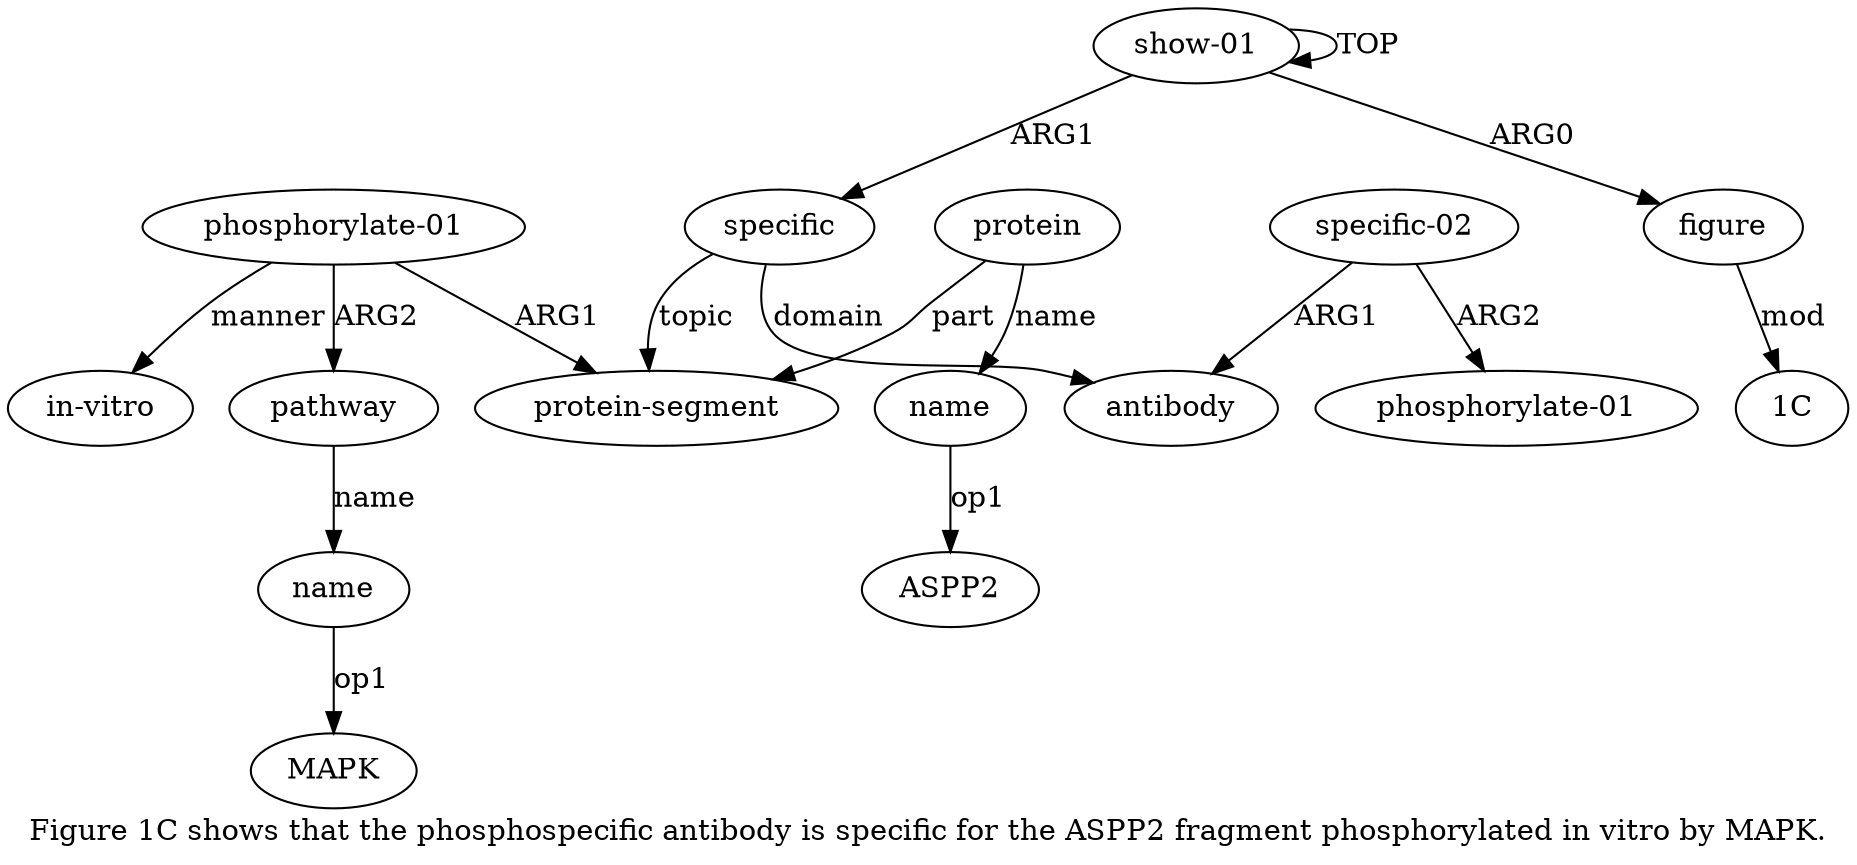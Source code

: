 digraph  {
	graph [label="Figure 1C shows that the phosphospecific antibody is specific for the ASPP2 fragment phosphorylated in vitro by MAPK."];
	node [label="\N"];
	a11	 [color=black,
		gold_ind=11,
		gold_label=name,
		label=name,
		test_ind=11,
		test_label=name];
	"a11 MAPK"	 [color=black,
		gold_ind=-1,
		gold_label=MAPK,
		label=MAPK,
		test_ind=-1,
		test_label=MAPK];
	a11 -> "a11 MAPK" [key=0,
	color=black,
	gold_label=op1,
	label=op1,
	test_label=op1];
a10 [color=black,
	gold_ind=10,
	gold_label=pathway,
	label=pathway,
	test_ind=10,
	test_label=pathway];
a10 -> a11 [key=0,
color=black,
gold_label=name,
label=name,
test_label=name];
a12 [color=black,
gold_ind=12,
gold_label="in-vitro",
label="in-vitro",
test_ind=12,
test_label="in-vitro"];
a1 [color=black,
gold_ind=1,
gold_label=figure,
label=figure,
test_ind=1,
test_label=figure];
"a1 1C" [color=black,
gold_ind=-1,
gold_label="1C",
label="1C",
test_ind=-1,
test_label="1C"];
a1 -> "a1 1C" [key=0,
color=black,
gold_label=mod,
label=mod,
test_label=mod];
a0 [color=black,
gold_ind=0,
gold_label="show-01",
label="show-01",
test_ind=0,
test_label="show-01"];
a0 -> a1 [key=0,
color=black,
gold_label=ARG0,
label=ARG0,
test_label=ARG0];
a0 -> a0 [key=0,
color=black,
gold_label=TOP,
label=TOP,
test_label=TOP];
a2 [color=black,
gold_ind=2,
gold_label=specific,
label=specific,
test_ind=2,
test_label=specific];
a0 -> a2 [key=0,
color=black,
gold_label=ARG1,
label=ARG1,
test_label=ARG1];
a3 [color=black,
gold_ind=3,
gold_label=antibody,
label=antibody,
test_ind=3,
test_label=antibody];
a2 -> a3 [key=0,
color=black,
gold_label=domain,
label=domain,
test_label=domain];
a6 [color=black,
gold_ind=6,
gold_label="protein-segment",
label="protein-segment",
test_ind=6,
test_label="protein-segment"];
a2 -> a6 [key=0,
color=black,
gold_label=topic,
label=topic,
test_label=topic];
a5 [color=black,
gold_ind=5,
gold_label="phosphorylate-01",
label="phosphorylate-01",
test_ind=5,
test_label="phosphorylate-01"];
a4 [color=black,
gold_ind=4,
gold_label="specific-02",
label="specific-02",
test_ind=4,
test_label="specific-02"];
a4 -> a3 [key=0,
color=black,
gold_label=ARG1,
label=ARG1,
test_label=ARG1];
a4 -> a5 [key=0,
color=black,
gold_label=ARG2,
label=ARG2,
test_label=ARG2];
a7 [color=black,
gold_ind=7,
gold_label=protein,
label=protein,
test_ind=7,
test_label=protein];
a7 -> a6 [key=0,
color=black,
gold_label=part,
label=part,
test_label=part];
a8 [color=black,
gold_ind=8,
gold_label=name,
label=name,
test_ind=8,
test_label=name];
a7 -> a8 [key=0,
color=black,
gold_label=name,
label=name,
test_label=name];
a9 [color=black,
gold_ind=9,
gold_label="phosphorylate-01",
label="phosphorylate-01",
test_ind=9,
test_label="phosphorylate-01"];
a9 -> a10 [key=0,
color=black,
gold_label=ARG2,
label=ARG2,
test_label=ARG2];
a9 -> a12 [key=0,
color=black,
gold_label=manner,
label=manner,
test_label=manner];
a9 -> a6 [key=0,
color=black,
gold_label=ARG1,
label=ARG1,
test_label=ARG1];
"a8 ASPP2" [color=black,
gold_ind=-1,
gold_label=ASPP2,
label=ASPP2,
test_ind=-1,
test_label=ASPP2];
a8 -> "a8 ASPP2" [key=0,
color=black,
gold_label=op1,
label=op1,
test_label=op1];
}
